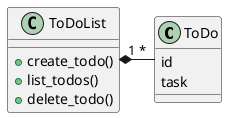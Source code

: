 @startuml todo-mvc-flask-restplus-class
class ToDo {
    id
    task
}

class ToDoList{
    + create_todo()
    + list_todos()
    + delete_todo()

}

ToDoList "1" *-right- "*" ToDo
@enduml